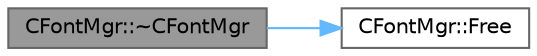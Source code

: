 digraph "CFontMgr::~CFontMgr"
{
 // LATEX_PDF_SIZE
  bgcolor="transparent";
  edge [fontname=Helvetica,fontsize=10,labelfontname=Helvetica,labelfontsize=10];
  node [fontname=Helvetica,fontsize=10,shape=box,height=0.2,width=0.4];
  rankdir="LR";
  Node1 [id="Node000001",label="CFontMgr::~CFontMgr",height=0.2,width=0.4,color="gray40", fillcolor="grey60", style="filled", fontcolor="black",tooltip=" "];
  Node1 -> Node2 [id="edge2_Node000001_Node000002",color="steelblue1",style="solid",tooltip=" "];
  Node2 [id="Node000002",label="CFontMgr::Free",height=0.2,width=0.4,color="grey40", fillcolor="white", style="filled",URL="$class_c_font_mgr.html#a63e3d3e2a245e44685c580590d34f988",tooltip=" "];
}
